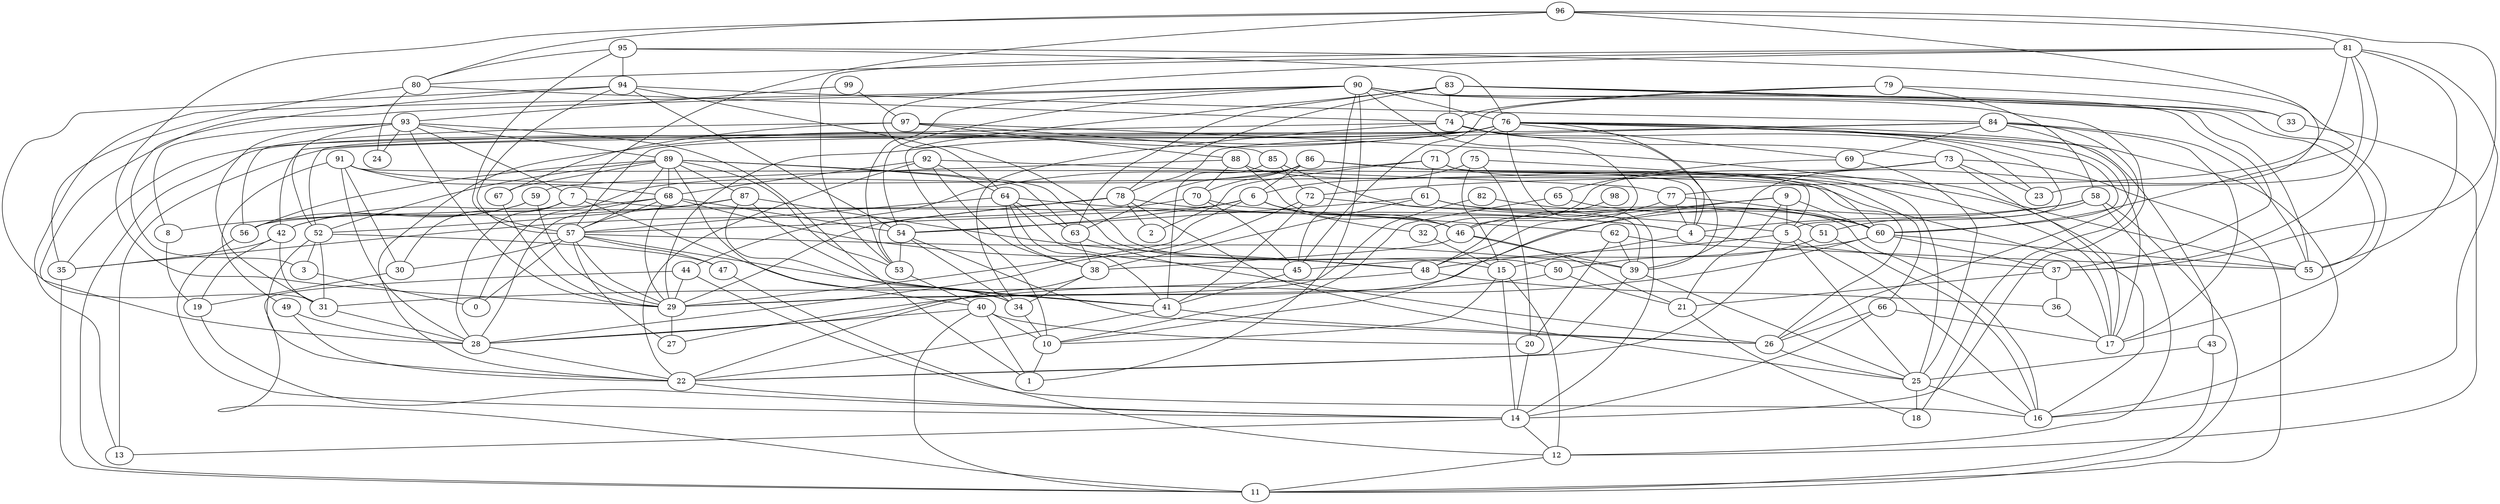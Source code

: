 digraph GG_graph {

subgraph G_graph {
edge [color = black]
"42" -> "35" [dir = none]
"75" -> "60" [dir = none]
"94" -> "57" [dir = none]
"15" -> "14" [dir = none]
"83" -> "74" [dir = none]
"83" -> "55" [dir = none]
"12" -> "11" [dir = none]
"4" -> "37" [dir = none]
"61" -> "16" [dir = none]
"8" -> "19" [dir = none]
"70" -> "35" [dir = none]
"70" -> "62" [dir = none]
"85" -> "72" [dir = none]
"34" -> "10" [dir = none]
"82" -> "60" [dir = none]
"89" -> "68" [dir = none]
"89" -> "40" [dir = none]
"89" -> "63" [dir = none]
"89" -> "87" [dir = none]
"89" -> "52" [dir = none]
"98" -> "46" [dir = none]
"79" -> "74" [dir = none]
"99" -> "97" [dir = none]
"88" -> "46" [dir = none]
"88" -> "59" [dir = none]
"52" -> "3" [dir = none]
"52" -> "47" [dir = none]
"40" -> "28" [dir = none]
"87" -> "34" [dir = none]
"20" -> "14" [dir = none]
"86" -> "66" [dir = none]
"86" -> "6" [dir = none]
"91" -> "49" [dir = none]
"91" -> "30" [dir = none]
"91" -> "17" [dir = none]
"50" -> "29" [dir = none]
"59" -> "56" [dir = none]
"59" -> "29" [dir = none]
"92" -> "22" [dir = none]
"92" -> "77" [dir = none]
"76" -> "71" [dir = none]
"76" -> "11" [dir = none]
"76" -> "52" [dir = none]
"76" -> "17" [dir = none]
"76" -> "60" [dir = none]
"76" -> "5" [dir = none]
"76" -> "29" [dir = none]
"90" -> "1" [dir = none]
"90" -> "14" [dir = none]
"90" -> "45" [dir = none]
"90" -> "76" [dir = none]
"5" -> "25" [dir = none]
"5" -> "16" [dir = none]
"31" -> "28" [dir = none]
"57" -> "39" [dir = none]
"57" -> "0" [dir = none]
"57" -> "29" [dir = none]
"45" -> "41" [dir = none]
"33" -> "12" [dir = none]
"6" -> "32" [dir = none]
"6" -> "54" [dir = none]
"6" -> "57" [dir = none]
"51" -> "16" [dir = none]
"60" -> "37" [dir = none]
"60" -> "55" [dir = none]
"78" -> "2" [dir = none]
"78" -> "53" [dir = none]
"78" -> "25" [dir = none]
"25" -> "18" [dir = none]
"62" -> "39" [dir = none]
"97" -> "67" [dir = none]
"97" -> "16" [dir = none]
"64" -> "63" [dir = none]
"77" -> "48" [dir = none]
"77" -> "60" [dir = none]
"73" -> "23" [dir = none]
"73" -> "17" [dir = none]
"72" -> "41" [dir = none]
"7" -> "46" [dir = none]
"44" -> "29" [dir = none]
"30" -> "19" [dir = none]
"84" -> "26" [dir = none]
"84" -> "13" [dir = none]
"84" -> "17" [dir = none]
"58" -> "27" [dir = none]
"58" -> "11" [dir = none]
"9" -> "21" [dir = none]
"9" -> "5" [dir = none]
"93" -> "24" [dir = none]
"93" -> "29" [dir = none]
"95" -> "80" [dir = none]
"95" -> "57" [dir = none]
"69" -> "65" [dir = none]
"69" -> "25" [dir = none]
"37" -> "36" [dir = none]
"46" -> "38" [dir = none]
"43" -> "11" [dir = none]
"96" -> "81" [dir = none]
"96" -> "80" [dir = none]
"89" -> "67" [dir = none]
"87" -> "52" [dir = none]
"74" -> "42" [dir = none]
"60" -> "45" [dir = none]
"15" -> "12" [dir = none]
"7" -> "28" [dir = none]
"77" -> "4" [dir = none]
"82" -> "29" [dir = none]
"93" -> "31" [dir = none]
"21" -> "18" [dir = none]
"91" -> "68" [dir = none]
"40" -> "10" [dir = none]
"40" -> "1" [dir = none]
"81" -> "53" [dir = none]
"7" -> "30" [dir = none]
"22" -> "14" [dir = none]
"93" -> "1" [dir = none]
"75" -> "6" [dir = none]
"75" -> "20" [dir = none]
"54" -> "53" [dir = none]
"43" -> "25" [dir = none]
"80" -> "35" [dir = none]
"76" -> "22" [dir = none]
"57" -> "41" [dir = none]
"89" -> "56" [dir = none]
"96" -> "7" [dir = none]
"83" -> "33" [dir = none]
"35" -> "11" [dir = none]
"59" -> "42" [dir = none]
"32" -> "15" [dir = none]
"5" -> "22" [dir = none]
"81" -> "16" [dir = none]
"97" -> "85" [dir = none]
"83" -> "10" [dir = none]
"90" -> "55" [dir = none]
"97" -> "56" [dir = none]
"84" -> "55" [dir = none]
"71" -> "25" [dir = none]
"90" -> "37" [dir = none]
"68" -> "54" [dir = none]
"79" -> "45" [dir = none]
"79" -> "33" [dir = none]
"85" -> "39" [dir = none]
"93" -> "8" [dir = none]
"53" -> "40" [dir = none]
"74" -> "34" [dir = none]
"9" -> "60" [dir = none]
"96" -> "29" [dir = none]
"74" -> "73" [dir = none]
"40" -> "20" [dir = none]
"41" -> "22" [dir = none]
"76" -> "4" [dir = none]
"6" -> "46" [dir = none]
"15" -> "10" [dir = none]
"14" -> "12" [dir = none]
"74" -> "39" [dir = none]
"56" -> "14" [dir = none]
"29" -> "27" [dir = none]
"4" -> "15" [dir = none]
"44" -> "11" [dir = none]
"90" -> "28" [dir = none]
"48" -> "36" [dir = none]
"57" -> "47" [dir = none]
"79" -> "58" [dir = none]
"63" -> "38" [dir = none]
"78" -> "56" [dir = none]
"42" -> "19" [dir = none]
"5" -> "48" [dir = none]
"86" -> "55" [dir = none]
"76" -> "69" [dir = none]
"86" -> "63" [dir = none]
"47" -> "12" [dir = none]
"62" -> "20" [dir = none]
"89" -> "15" [dir = none]
"86" -> "70" [dir = none]
"68" -> "42" [dir = none]
"90" -> "46" [dir = none]
"64" -> "57" [dir = none]
"78" -> "4" [dir = none]
"52" -> "22" [dir = none]
"89" -> "53" [dir = none]
"88" -> "70" [dir = none]
"95" -> "76" [dir = none]
"38" -> "34" [dir = none]
"88" -> "26" [dir = none]
"76" -> "16" [dir = none]
"87" -> "8" [dir = none]
"91" -> "5" [dir = none]
"62" -> "55" [dir = none]
"50" -> "21" [dir = none]
"68" -> "48" [dir = none]
"64" -> "45" [dir = none]
"93" -> "89" [dir = none]
"90" -> "53" [dir = none]
"94" -> "64" [dir = none]
"87" -> "41" [dir = none]
"19" -> "14" [dir = none]
"58" -> "51" [dir = none]
"85" -> "41" [dir = none]
"94" -> "3" [dir = none]
"40" -> "11" [dir = none]
"54" -> "34" [dir = none]
"83" -> "63" [dir = none]
"14" -> "13" [dir = none]
"84" -> "69" [dir = none]
"80" -> "24" [dir = none]
"76" -> "43" [dir = none]
"70" -> "45" [dir = none]
"92" -> "38" [dir = none]
"36" -> "17" [dir = none]
"97" -> "88" [dir = none]
"28" -> "22" [dir = none]
"64" -> "4" [dir = none]
"46" -> "21" [dir = none]
"72" -> "28" [dir = none]
"95" -> "94" [dir = none]
"74" -> "23" [dir = none]
"96" -> "37" [dir = none]
"73" -> "32" [dir = none]
"9" -> "10" [dir = none]
"68" -> "57" [dir = none]
"52" -> "31" [dir = none]
"94" -> "84" [dir = none]
"93" -> "52" [dir = none]
"86" -> "17" [dir = none]
"75" -> "15" [dir = none]
"95" -> "60" [dir = none]
"57" -> "30" [dir = none]
"10" -> "1" [dir = none]
"96" -> "77" [dir = none]
"78" -> "29" [dir = none]
"93" -> "7" [dir = none]
"72" -> "5" [dir = none]
"58" -> "12" [dir = none]
"63" -> "26" [dir = none]
"46" -> "39" [dir = none]
"57" -> "27" [dir = none]
"80" -> "74" [dir = none]
"61" -> "38" [dir = none]
"39" -> "25" [dir = none]
"6" -> "29" [dir = none]
"66" -> "17" [dir = none]
"64" -> "41" [dir = none]
"81" -> "50" [dir = none]
"89" -> "57" [dir = none]
"58" -> "4" [dir = none]
"48" -> "31" [dir = none]
"42" -> "31" [dir = none]
"7" -> "34" [dir = none]
"84" -> "18" [dir = none]
"73" -> "72" [dir = none]
"90" -> "54" [dir = none]
"39" -> "22" [dir = none]
"71" -> "44" [dir = none]
"67" -> "29" [dir = none]
"76" -> "14" [dir = none]
"49" -> "22" [dir = none]
"61" -> "51" [dir = none]
"94" -> "31" [dir = none]
"66" -> "26" [dir = none]
"73" -> "11" [dir = none]
"3" -> "0" [dir = none]
"65" -> "10" [dir = none]
"64" -> "38" [dir = none]
"9" -> "48" [dir = none]
"94" -> "54" [dir = none]
"76" -> "35" [dir = none]
"41" -> "26" [dir = none]
"91" -> "28" [dir = none]
"83" -> "17" [dir = none]
"86" -> "0" [dir = none]
"84" -> "78" [dir = none]
"81" -> "80" [dir = none]
"54" -> "26" [dir = none]
"37" -> "21" [dir = none]
"71" -> "4" [dir = none]
"81" -> "23" [dir = none]
"76" -> "57" [dir = none]
"51" -> "50" [dir = none]
"65" -> "60" [dir = none]
"25" -> "16" [dir = none]
"61" -> "54" [dir = none]
"71" -> "61" [dir = none]
"26" -> "25" [dir = none]
"68" -> "29" [dir = none]
"92" -> "64" [dir = none]
"87" -> "48" [dir = none]
"68" -> "28" [dir = none]
"60" -> "28" [dir = none]
"81" -> "55" [dir = none]
"71" -> "2" [dir = none]
"92" -> "68" [dir = none]
"81" -> "39" [dir = none]
"83" -> "78" [dir = none]
"81" -> "37" [dir = none]
"49" -> "28" [dir = none]
"90" -> "13" [dir = none]
"44" -> "16" [dir = none]
"38" -> "22" [dir = none]
"66" -> "14" [dir = none]
"99" -> "93" [dir = none]
}

}
